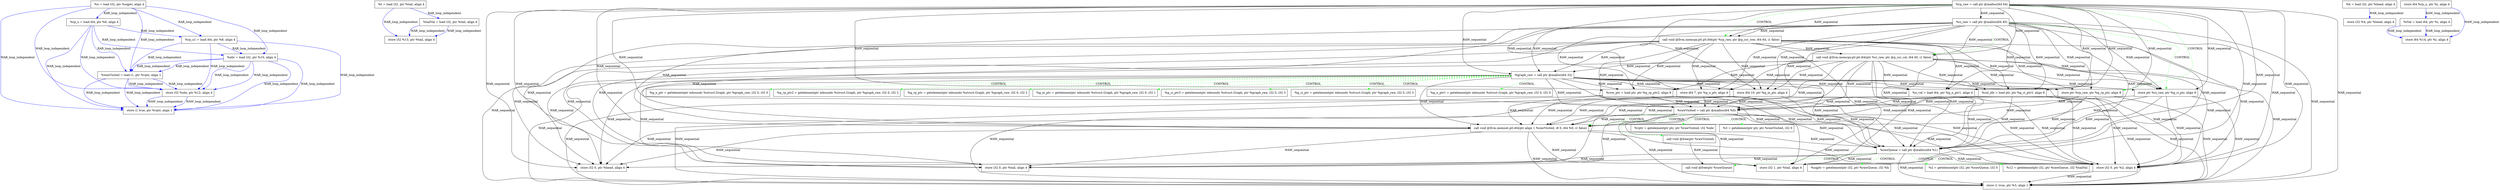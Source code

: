 digraph main_dep_graph {
  rankdir=TB;
  node [shape=box];
  node9 [label="  %nbr = load i32, ptr %10, align 4"];
  node5 [label="  store i32 %13, ptr %tail, align 4"];
  node49 [label="  %2 = getelementptr i32, ptr %rawQueue, i32 0"];
  node20 [label="  %graph_raw = call ptr @malloc(i64 32)"];
  node19 [label="  call void @llvm.memcpy.p0.p0.i64(ptr %ci_raw, ptr @g_csr_col, i64 40, i1 false)"];
  node40 [label="  %g_n_ptr1 = getelementptr inbounds %struct.Graph, ptr %graph_raw, i32 0, i32 0"];
  node33 [label="  store i32 0, ptr %2, align 4"];
  node45 [label="  %vptr = getelementptr ptr, ptr %rawVisited, i32 %nbr"];
  node46 [label="  %3 = getelementptr ptr, ptr %rawVisited, i32 0"];
  node36 [label="  call void @free(ptr %rawVisited)"];
  node24 [label="  store ptr %ci_raw, ptr %g_ci_ptr, align 8"];
  node28 [label="  %rawVisited = call ptr @malloc(i64 %0)"];
  node11 [label="  store i32 %nbr, ptr %12, align 4"];
  node21 [label="  store i64 7, ptr %g_n_ptr, align 4"];
  node16 [label="  %rp_raw = call ptr @malloc(i64 64)"];
  node31 [label="  store i32 0, ptr %head, align 4"];
  node12 [label="  store i1 true, ptr %vptr, align 1"];
  node44 [label="  %g_n_ptr = getelementptr inbounds %struct.Graph, ptr %graph_raw, i32 0, i32 0"];
  node7 [label="  %rp_u = load i64, ptr %6, align 4"];
  node32 [label="  store i32 0, ptr %tail, align 4"];
  node8 [label="  %rp_u1 = load i64, ptr %8, align 4"];
  node39 [label="  %g_rp_ptr2 = getelementptr inbounds %struct.Graph, ptr %graph_raw, i32 0, i32 2"];
  node47 [label="  %12 = getelementptr i32, ptr %rawQueue, i32 %tailVal"];
  node26 [label="  %row_ptr = load ptr, ptr %g_rp_ptr2, align 8"];
  node2 [label="  store i32 %4, ptr %head, align 4"];
  node42 [label="  %g_rp_ptr = getelementptr inbounds %struct.Graph, ptr %graph_raw, i32 0, i32 2"];
  node22 [label="  store i64 10, ptr %g_m_ptr, align 4"];
  node25 [label="  %n_val = load i64, ptr %g_n_ptr1, align 4"];
  node29 [label="  call void @llvm.memset.p0.i64(ptr align 1 %rawVisited, i8 0, i64 %0, i1 false)"];
  node4 [label="  %tailVal = load i32, ptr %tail, align 4"];
  node1 [label="  %h = load i32, ptr %head, align 4"];
  node17 [label="  %ci_raw = call ptr @malloc(i64 40)"];
  node43 [label="  %g_m_ptr = getelementptr inbounds %struct.Graph, ptr %graph_raw, i32 0, i32 1"];
  node3 [label="  %t = load i32, ptr %tail, align 4"];
  node38 [label="  %g_ci_ptr3 = getelementptr inbounds %struct.Graph, ptr %graph_raw, i32 0, i32 3"];
  node14 [label="  %iVal = load i64, ptr %i, align 4"];
  node30 [label="  %rawQueue = call ptr @malloc(i64 %1)"];
  node41 [label="  %g_ci_ptr = getelementptr inbounds %struct.Graph, ptr %graph_raw, i32 0, i32 3"];
  node34 [label="  store i1 true, ptr %3, align 1"];
  node37 [label="  call void @free(ptr %rawQueue)"];
  node35 [label="  store i32 1, ptr %tail, align 4"];
  node18 [label="  call void @llvm.memcpy.p0.p0.i64(ptr %rp_raw, ptr @g_csr_row, i64 64, i1 false)"];
  node13 [label="  store i64 %rp_u, ptr %i, align 4"];
  node6 [label="  %u = load i32, ptr %uqptr, align 4"];
  node23 [label="  store ptr %rp_raw, ptr %g_rp_ptr, align 8"];
  node27 [label="  %col_idx = load ptr, ptr %g_ci_ptr3, align 8"];
  node48 [label="  %uqptr = getelementptr i32, ptr %rawQueue, i32 %h"];
  node10 [label="  %wasVisited = load i1, ptr %vptr, align 1"];
  node15 [label="  store i64 %14, ptr %i, align 4"];
  node1 -> node2 [label="WAR_loop_independent", color="blue", style="solid"];
  node3 -> node4 [label="RAR_loop_independent", color="blue", style="solid"];
  node3 -> node5 [label="WAR_loop_independent", color="blue", style="solid"];
  node6 -> node7 [label="RAR_loop_independent", color="blue", style="solid"];
  node6 -> node8 [label="RAR_loop_independent", color="blue", style="solid"];
  node6 -> node9 [label="RAR_loop_independent", color="blue", style="solid"];
  node6 -> node10 [label="RAR_loop_independent", color="blue", style="solid"];
  node6 -> node11 [label="WAR_loop_independent", color="blue", style="solid"];
  node6 -> node12 [label="WAR_loop_independent", color="blue", style="solid"];
  node7 -> node8 [label="RAR_loop_independent", color="blue", style="solid"];
  node7 -> node9 [label="RAR_loop_independent", color="blue", style="solid"];
  node7 -> node10 [label="RAR_loop_independent", color="blue", style="solid"];
  node7 -> node11 [label="WAR_loop_independent", color="blue", style="solid"];
  node7 -> node12 [label="WAR_loop_independent", color="blue", style="solid"];
  node8 -> node9 [label="RAR_loop_independent", color="blue", style="solid"];
  node8 -> node10 [label="RAR_loop_independent", color="blue", style="solid"];
  node8 -> node11 [label="WAR_loop_independent", color="blue", style="solid"];
  node8 -> node12 [label="WAR_loop_independent", color="blue", style="solid"];
  node13 -> node14 [label="RAW_loop_independent", color="blue", style="solid"];
  node13 -> node15 [label="WAW_loop_independent", color="blue", style="solid"];
  node14 -> node15 [label="WAR_loop_independent", color="blue", style="solid"];
  node9 -> node10 [label="RAR_loop_independent", color="blue", style="solid"];
  node9 -> node11 [label="WAR_loop_independent", color="blue", style="solid"];
  node9 -> node12 [label="WAR_loop_independent", color="blue", style="solid"];
  node10 -> node11 [label="WAR_loop_independent", color="blue", style="solid"];
  node10 -> node12 [label="WAR_loop_independent", color="blue", style="solid"];
  node4 -> node5 [label="WAR_loop_independent", color="blue", style="solid"];
  node11 -> node12 [label="WAW_loop_independent", color="blue", style="solid"];
  node14 -> node15 [label="WAR_loop_independent", color="blue", style="solid"];
  node9 -> node10 [label="RAR_loop_independent", color="blue", style="solid"];
  node9 -> node11 [label="WAR_loop_independent", color="blue", style="solid"];
  node9 -> node12 [label="WAR_loop_independent", color="blue", style="solid"];
  node10 -> node11 [label="WAR_loop_independent", color="blue", style="solid"];
  node10 -> node12 [label="WAR_loop_independent", color="blue", style="solid"];
  node4 -> node5 [label="WAR_loop_independent", color="blue", style="solid"];
  node11 -> node12 [label="WAW_loop_independent", color="blue", style="solid"];
  node16 -> node17 [label="RAW_sequential", color="black", style="solid"];
  node16 -> node18 [label="RAW_sequential", color="black", style="solid"];
  node16 -> node19 [label="RAW_sequential", color="black", style="solid"];
  node16 -> node20 [label="RAW_sequential", color="black", style="solid"];
  node16 -> node21 [label="WAR_sequential", color="black", style="solid"];
  node16 -> node22 [label="WAR_sequential", color="black", style="solid"];
  node16 -> node23 [label="WAR_sequential", color="black", style="solid"];
  node16 -> node24 [label="WAR_sequential", color="black", style="solid"];
  node16 -> node25 [label="RAW_sequential", color="black", style="solid"];
  node16 -> node26 [label="RAW_sequential", color="black", style="solid"];
  node16 -> node27 [label="RAW_sequential", color="black", style="solid"];
  node16 -> node28 [label="RAW_sequential", color="black", style="solid"];
  node16 -> node29 [label="WAR_sequential", color="black", style="solid"];
  node16 -> node30 [label="RAW_sequential", color="black", style="solid"];
  node16 -> node31 [label="WAR_sequential", color="black", style="solid"];
  node16 -> node32 [label="WAR_sequential", color="black", style="solid"];
  node16 -> node33 [label="WAR_sequential", color="black", style="solid"];
  node16 -> node34 [label="WAR_sequential", color="black", style="solid"];
  node16 -> node35 [label="WAR_sequential", color="black", style="solid"];
  node17 -> node18 [label="RAW_sequential", color="black", style="solid"];
  node17 -> node19 [label="RAW_sequential", color="black", style="solid"];
  node17 -> node20 [label="RAW_sequential", color="black", style="solid"];
  node17 -> node21 [label="WAR_sequential", color="black", style="solid"];
  node17 -> node22 [label="WAR_sequential", color="black", style="solid"];
  node17 -> node23 [label="WAR_sequential", color="black", style="solid"];
  node17 -> node24 [label="WAR_sequential", color="black", style="solid"];
  node17 -> node25 [label="RAW_sequential", color="black", style="solid"];
  node17 -> node26 [label="RAW_sequential", color="black", style="solid"];
  node17 -> node27 [label="RAW_sequential", color="black", style="solid"];
  node17 -> node28 [label="RAW_sequential", color="black", style="solid"];
  node17 -> node29 [label="WAR_sequential", color="black", style="solid"];
  node17 -> node30 [label="RAW_sequential", color="black", style="solid"];
  node17 -> node31 [label="WAR_sequential", color="black", style="solid"];
  node17 -> node32 [label="WAR_sequential", color="black", style="solid"];
  node17 -> node33 [label="WAR_sequential", color="black", style="solid"];
  node17 -> node34 [label="WAR_sequential", color="black", style="solid"];
  node17 -> node35 [label="WAR_sequential", color="black", style="solid"];
  node18 -> node19 [label="RAW_sequential", color="black", style="solid"];
  node18 -> node20 [label="RAW_sequential", color="black", style="solid"];
  node18 -> node21 [label="WAR_sequential", color="black", style="solid"];
  node18 -> node22 [label="WAR_sequential", color="black", style="solid"];
  node18 -> node23 [label="WAR_sequential", color="black", style="solid"];
  node18 -> node24 [label="WAR_sequential", color="black", style="solid"];
  node18 -> node25 [label="RAW_sequential", color="black", style="solid"];
  node18 -> node26 [label="RAW_sequential", color="black", style="solid"];
  node18 -> node27 [label="RAW_sequential", color="black", style="solid"];
  node18 -> node28 [label="RAW_sequential", color="black", style="solid"];
  node18 -> node29 [label="WAR_sequential", color="black", style="solid"];
  node18 -> node30 [label="RAW_sequential", color="black", style="solid"];
  node18 -> node31 [label="WAR_sequential", color="black", style="solid"];
  node18 -> node32 [label="WAR_sequential", color="black", style="solid"];
  node18 -> node33 [label="WAR_sequential", color="black", style="solid"];
  node18 -> node34 [label="WAR_sequential", color="black", style="solid"];
  node18 -> node35 [label="WAR_sequential", color="black", style="solid"];
  node19 -> node20 [label="RAW_sequential", color="black", style="solid"];
  node19 -> node21 [label="WAR_sequential", color="black", style="solid"];
  node19 -> node22 [label="WAR_sequential", color="black", style="solid"];
  node19 -> node23 [label="WAR_sequential", color="black", style="solid"];
  node19 -> node24 [label="WAR_sequential", color="black", style="solid"];
  node19 -> node25 [label="RAW_sequential", color="black", style="solid"];
  node19 -> node26 [label="RAW_sequential", color="black", style="solid"];
  node19 -> node27 [label="RAW_sequential", color="black", style="solid"];
  node19 -> node28 [label="RAW_sequential", color="black", style="solid"];
  node19 -> node29 [label="WAR_sequential", color="black", style="solid"];
  node19 -> node30 [label="RAW_sequential", color="black", style="solid"];
  node19 -> node31 [label="WAR_sequential", color="black", style="solid"];
  node19 -> node32 [label="WAR_sequential", color="black", style="solid"];
  node19 -> node33 [label="WAR_sequential", color="black", style="solid"];
  node19 -> node34 [label="WAR_sequential", color="black", style="solid"];
  node19 -> node35 [label="WAR_sequential", color="black", style="solid"];
  node20 -> node21 [label="WAR_sequential", color="black", style="solid"];
  node20 -> node22 [label="WAR_sequential", color="black", style="solid"];
  node20 -> node23 [label="WAR_sequential", color="black", style="solid"];
  node20 -> node24 [label="WAR_sequential", color="black", style="solid"];
  node20 -> node25 [label="RAW_sequential", color="black", style="solid"];
  node20 -> node26 [label="RAW_sequential", color="black", style="solid"];
  node20 -> node27 [label="RAW_sequential", color="black", style="solid"];
  node20 -> node28 [label="RAW_sequential", color="black", style="solid"];
  node20 -> node29 [label="WAR_sequential", color="black", style="solid"];
  node20 -> node30 [label="RAW_sequential", color="black", style="solid"];
  node20 -> node31 [label="WAR_sequential", color="black", style="solid"];
  node20 -> node32 [label="WAR_sequential", color="black", style="solid"];
  node20 -> node33 [label="WAR_sequential", color="black", style="solid"];
  node20 -> node34 [label="WAR_sequential", color="black", style="solid"];
  node20 -> node35 [label="WAR_sequential", color="black", style="solid"];
  node21 -> node28 [label="RAW_sequential", color="black", style="solid"];
  node21 -> node29 [label="WAW_sequential", color="black", style="solid"];
  node21 -> node30 [label="RAW_sequential", color="black", style="solid"];
  node21 -> node33 [label="WAW_sequential", color="black", style="solid"];
  node21 -> node34 [label="WAW_sequential", color="black", style="solid"];
  node22 -> node28 [label="RAW_sequential", color="black", style="solid"];
  node22 -> node29 [label="WAW_sequential", color="black", style="solid"];
  node22 -> node30 [label="RAW_sequential", color="black", style="solid"];
  node22 -> node33 [label="WAW_sequential", color="black", style="solid"];
  node22 -> node34 [label="WAW_sequential", color="black", style="solid"];
  node23 -> node28 [label="RAW_sequential", color="black", style="solid"];
  node23 -> node29 [label="WAW_sequential", color="black", style="solid"];
  node23 -> node30 [label="RAW_sequential", color="black", style="solid"];
  node23 -> node33 [label="WAW_sequential", color="black", style="solid"];
  node23 -> node34 [label="WAW_sequential", color="black", style="solid"];
  node24 -> node28 [label="RAW_sequential", color="black", style="solid"];
  node24 -> node29 [label="WAW_sequential", color="black", style="solid"];
  node24 -> node30 [label="RAW_sequential", color="black", style="solid"];
  node24 -> node33 [label="WAW_sequential", color="black", style="solid"];
  node24 -> node34 [label="WAW_sequential", color="black", style="solid"];
  node25 -> node28 [label="WAR_sequential", color="black", style="solid"];
  node25 -> node29 [label="WAR_sequential", color="black", style="solid"];
  node25 -> node30 [label="WAR_sequential", color="black", style="solid"];
  node25 -> node33 [label="WAR_sequential", color="black", style="solid"];
  node25 -> node34 [label="WAR_sequential", color="black", style="solid"];
  node26 -> node28 [label="WAR_sequential", color="black", style="solid"];
  node26 -> node29 [label="WAR_sequential", color="black", style="solid"];
  node26 -> node30 [label="WAR_sequential", color="black", style="solid"];
  node26 -> node33 [label="WAR_sequential", color="black", style="solid"];
  node26 -> node34 [label="WAR_sequential", color="black", style="solid"];
  node27 -> node28 [label="WAR_sequential", color="black", style="solid"];
  node27 -> node29 [label="WAR_sequential", color="black", style="solid"];
  node27 -> node30 [label="WAR_sequential", color="black", style="solid"];
  node27 -> node33 [label="WAR_sequential", color="black", style="solid"];
  node27 -> node34 [label="WAR_sequential", color="black", style="solid"];
  node28 -> node29 [label="WAR_sequential", color="black", style="solid"];
  node28 -> node30 [label="RAW_sequential", color="black", style="solid"];
  node28 -> node31 [label="WAR_sequential", color="black", style="solid"];
  node28 -> node32 [label="WAR_sequential", color="black", style="solid"];
  node28 -> node33 [label="WAR_sequential", color="black", style="solid"];
  node28 -> node34 [label="WAR_sequential", color="black", style="solid"];
  node28 -> node35 [label="WAR_sequential", color="black", style="solid"];
  node29 -> node30 [label="RAW_sequential", color="black", style="solid"];
  node29 -> node31 [label="WAW_sequential", color="black", style="solid"];
  node29 -> node32 [label="WAW_sequential", color="black", style="solid"];
  node29 -> node33 [label="WAW_sequential", color="black", style="solid"];
  node29 -> node34 [label="WAW_sequential", color="black", style="solid"];
  node29 -> node35 [label="WAW_sequential", color="black", style="solid"];
  node30 -> node31 [label="WAR_sequential", color="black", style="solid"];
  node30 -> node32 [label="WAR_sequential", color="black", style="solid"];
  node30 -> node33 [label="WAR_sequential", color="black", style="solid"];
  node30 -> node34 [label="WAR_sequential", color="black", style="solid"];
  node30 -> node35 [label="WAR_sequential", color="black", style="solid"];
  node33 -> node34 [label="WAW_sequential", color="black", style="solid"];
  node36 -> node37 [label="RAW_sequential", color="black", style="solid"];
  node16 -> node23 [label="CONTROL", color="green", style="dashed"];
  node16 -> node18 [label="CONTROL", color="green", style="dashed"];
  node17 -> node24 [label="CONTROL", color="green", style="dashed"];
  node17 -> node19 [label="CONTROL", color="green", style="dashed"];
  node20 -> node38 [label="CONTROL", color="green", style="dashed"];
  node20 -> node39 [label="CONTROL", color="green", style="dashed"];
  node20 -> node40 [label="CONTROL", color="green", style="dashed"];
  node20 -> node41 [label="CONTROL", color="green", style="dashed"];
  node20 -> node42 [label="CONTROL", color="green", style="dashed"];
  node20 -> node43 [label="CONTROL", color="green", style="dashed"];
  node20 -> node44 [label="CONTROL", color="green", style="dashed"];
  node28 -> node45 [label="CONTROL", color="green", style="dashed"];
  node28 -> node36 [label="CONTROL", color="green", style="dashed"];
  node28 -> node46 [label="CONTROL", color="green", style="dashed"];
  node28 -> node29 [label="CONTROL", color="green", style="dashed"];
  node30 -> node47 [label="CONTROL", color="green", style="dashed"];
  node30 -> node37 [label="CONTROL", color="green", style="dashed"];
  node30 -> node48 [label="CONTROL", color="green", style="dashed"];
  node30 -> node49 [label="CONTROL", color="green", style="dashed"];
}
